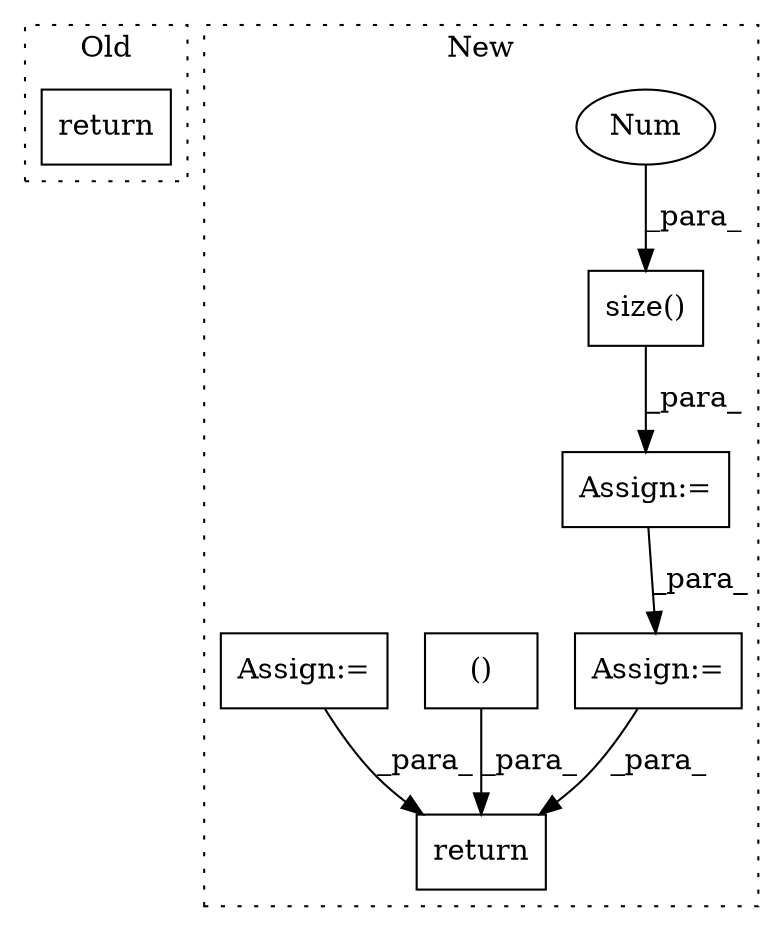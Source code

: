 digraph G {
subgraph cluster0 {
1 [label="return" a="93" s="4965" l="7" shape="box"];
label = "Old";
style="dotted";
}
subgraph cluster1 {
2 [label="size()" a="75" s="5177,5185" l="7,1" shape="box"];
3 [label="Assign:=" a="68" s="5174" l="3" shape="box"];
4 [label="Num" a="76" s="5184" l="1" shape="ellipse"];
5 [label="return" a="93" s="5325" l="7" shape="box"];
6 [label="Assign:=" a="68" s="5201" l="3" shape="box"];
7 [label="()" a="54" s="5019" l="3" shape="box"];
8 [label="Assign:=" a="68" s="4922" l="3" shape="box"];
label = "New";
style="dotted";
}
2 -> 3 [label="_para_"];
3 -> 6 [label="_para_"];
4 -> 2 [label="_para_"];
6 -> 5 [label="_para_"];
7 -> 5 [label="_para_"];
8 -> 5 [label="_para_"];
}